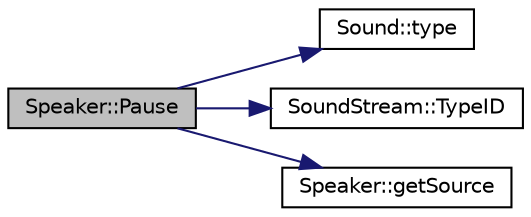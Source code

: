 digraph "Speaker::Pause"
{
  edge [fontname="Helvetica",fontsize="10",labelfontname="Helvetica",labelfontsize="10"];
  node [fontname="Helvetica",fontsize="10",shape=record];
  rankdir="LR";
  Node1 [label="Speaker::Pause",height=0.2,width=0.4,color="black", fillcolor="grey75", style="filled", fontcolor="black"];
  Node1 -> Node2 [color="midnightblue",fontsize="10",style="solid",fontname="Helvetica"];
  Node2 [label="Sound::type",height=0.2,width=0.4,color="black", fillcolor="white", style="filled",URL="$class_sound.html#a90f5fdab7f2ffee87970208043cff6d0"];
  Node1 -> Node3 [color="midnightblue",fontsize="10",style="solid",fontname="Helvetica"];
  Node3 [label="SoundStream::TypeID",height=0.2,width=0.4,color="black", fillcolor="white", style="filled",URL="$class_sound_stream.html#a1060f81eb1ba116f803b6e2f7e620641"];
  Node1 -> Node4 [color="midnightblue",fontsize="10",style="solid",fontname="Helvetica"];
  Node4 [label="Speaker::getSource",height=0.2,width=0.4,color="black", fillcolor="white", style="filled",URL="$class_speaker.html#ad038d4f49617bf84b9c1002468c88027"];
}
